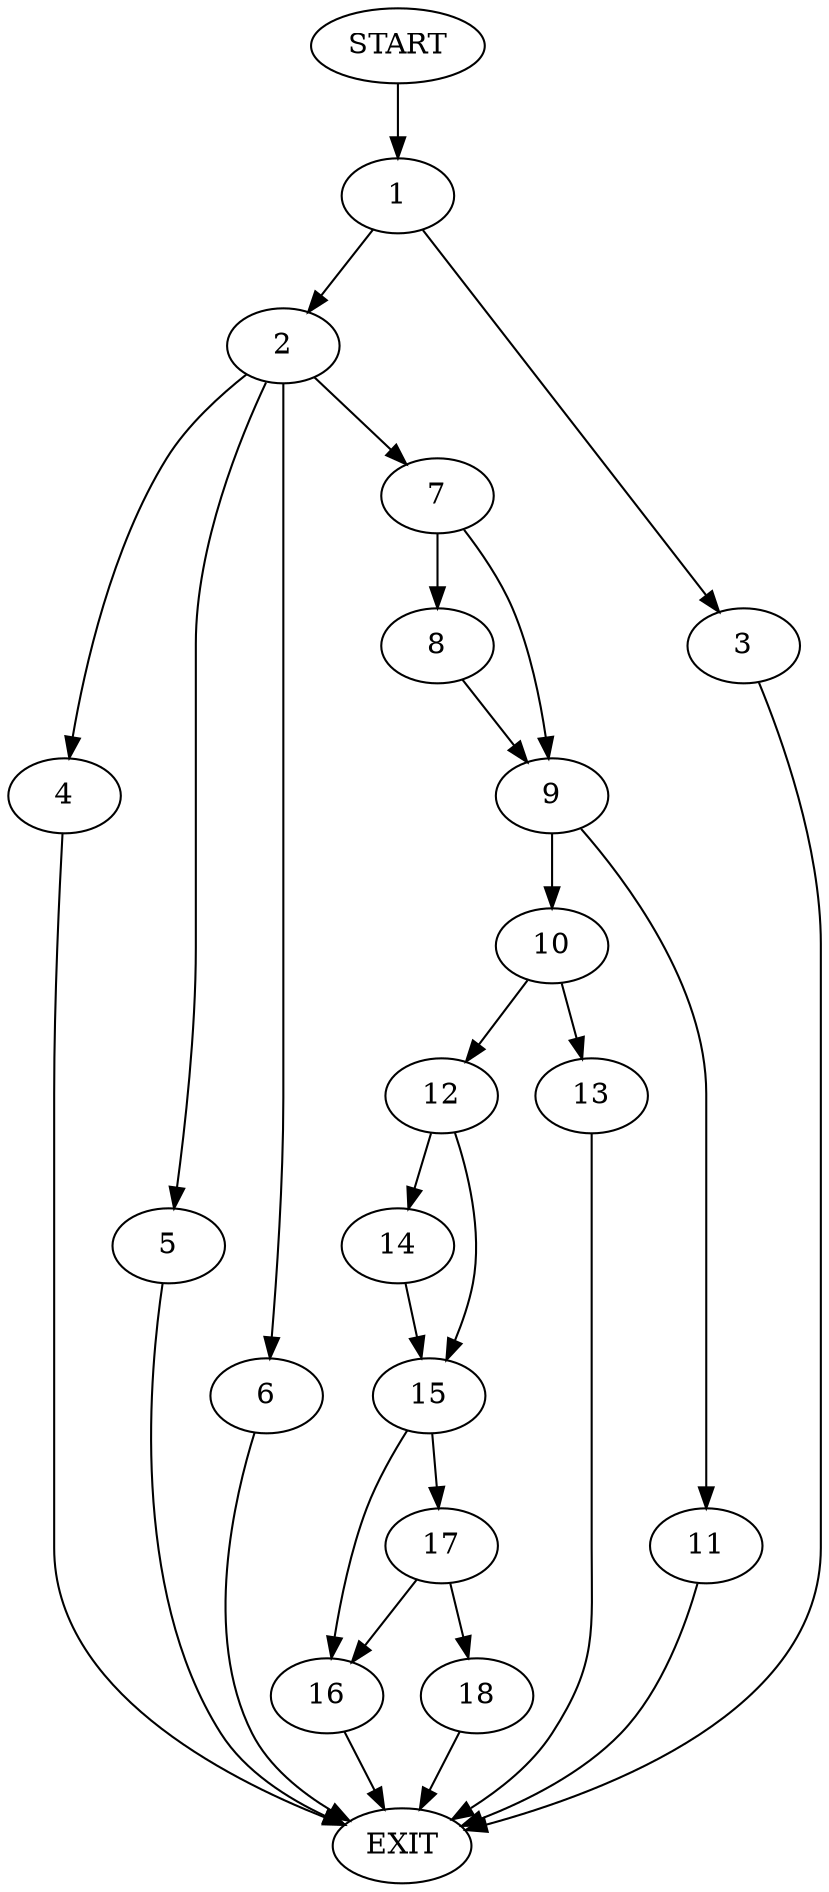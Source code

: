 digraph {
0 [label="START"]
19 [label="EXIT"]
0 -> 1
1 -> 2
1 -> 3
3 -> 19
2 -> 4
2 -> 5
2 -> 6
2 -> 7
6 -> 19
5 -> 19
7 -> 8
7 -> 9
4 -> 19
8 -> 9
9 -> 10
9 -> 11
11 -> 19
10 -> 12
10 -> 13
12 -> 14
12 -> 15
13 -> 19
15 -> 16
15 -> 17
14 -> 15
16 -> 19
17 -> 18
17 -> 16
18 -> 19
}
